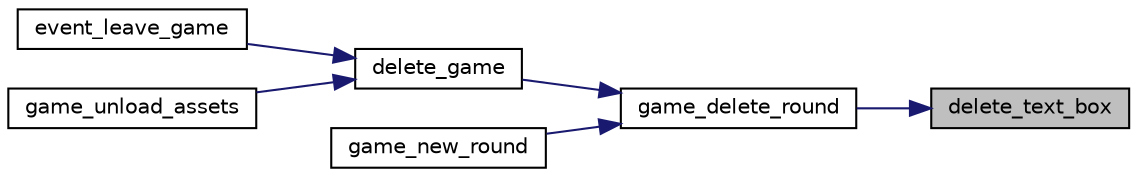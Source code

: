 digraph "delete_text_box"
{
 // LATEX_PDF_SIZE
  edge [fontname="Helvetica",fontsize="10",labelfontname="Helvetica",labelfontsize="10"];
  node [fontname="Helvetica",fontsize="10",shape=record];
  rankdir="RL";
  Node1 [label="delete_text_box",height=0.2,width=0.4,color="black", fillcolor="grey75", style="filled", fontcolor="black",tooltip="Frees the space allocated in memory to store the content of a given text box."];
  Node1 -> Node2 [dir="back",color="midnightblue",fontsize="10",style="solid",fontname="Helvetica"];
  Node2 [label="game_delete_round",height=0.2,width=0.4,color="black", fillcolor="white", style="filled",URL="$group__game.html#gadede5f1c2e6f4a506c211cd8045dc449",tooltip="Deletes the current game round."];
  Node2 -> Node3 [dir="back",color="midnightblue",fontsize="10",style="solid",fontname="Helvetica"];
  Node3 [label="delete_game",height=0.2,width=0.4,color="black", fillcolor="white", style="filled",URL="$group__game.html#ga138474d4cfdc04b079ceba8b584ed4e2",tooltip="Deletes the current game."];
  Node3 -> Node4 [dir="back",color="midnightblue",fontsize="10",style="solid",fontname="Helvetica"];
  Node4 [label="event_leave_game",height=0.2,width=0.4,color="black", fillcolor="white", style="filled",URL="$group__dispatcher.html#ga0e52394a395110749bc8ce3251ee503c",tooltip="Leaves the game."];
  Node3 -> Node5 [dir="back",color="midnightblue",fontsize="10",style="solid",fontname="Helvetica"];
  Node5 [label="game_unload_assets",height=0.2,width=0.4,color="black", fillcolor="white", style="filled",URL="$group__game.html#ga9f3275416ff1d967fcf634e25c09c719",tooltip="Frees the space allocated in memory to store the game assets."];
  Node2 -> Node6 [dir="back",color="midnightblue",fontsize="10",style="solid",fontname="Helvetica"];
  Node6 [label="game_new_round",height=0.2,width=0.4,color="black", fillcolor="white", style="filled",URL="$group__game.html#gab01706a4b71bd825fc64ce7032ff115c",tooltip="Creates a new round."];
}

